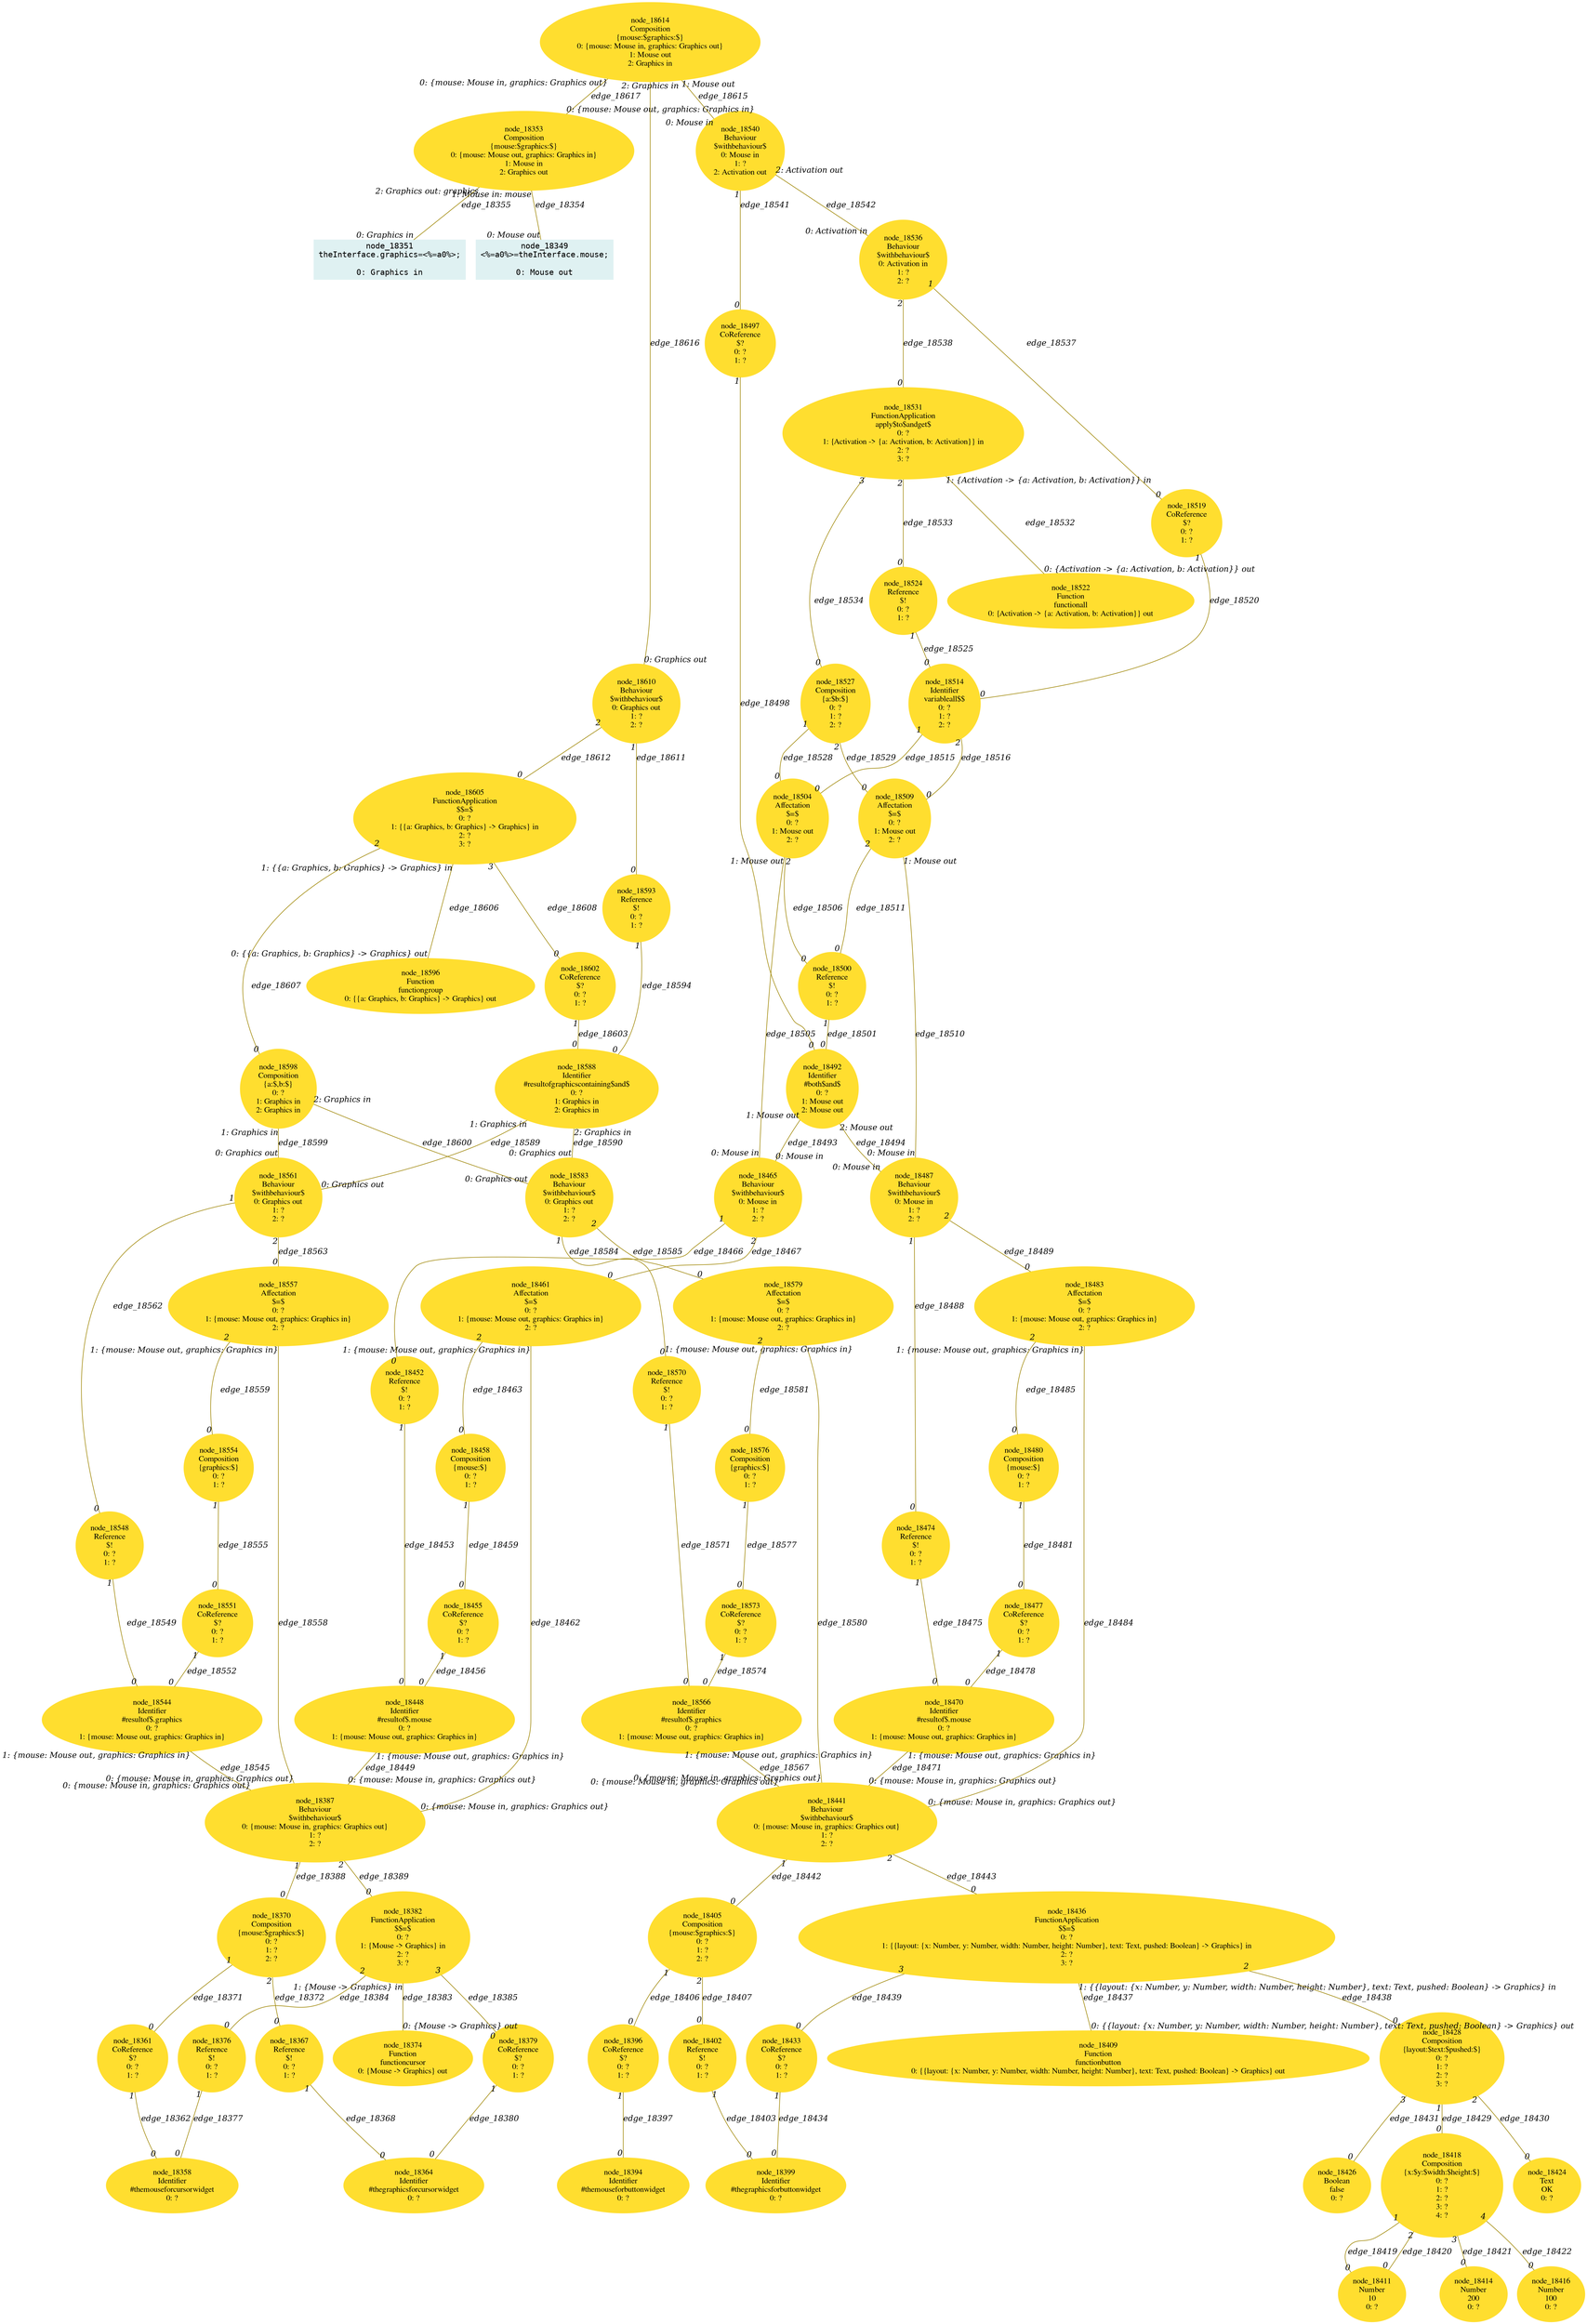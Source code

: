 digraph g{node_18349 [shape="box", style="filled", color="#dff1f2", fontname="Courier", label="node_18349
<%=a0%>=theInterface.mouse;

0: Mouse out" ]
node_18351 [shape="box", style="filled", color="#dff1f2", fontname="Courier", label="node_18351
theInterface.graphics=<%=a0%>;

0: Graphics in" ]
node_18353 [shape="ellipse", style="filled", color="#ffde2f", fontname="Times", label="node_18353
Composition
{mouse:$graphics:$}
0: {mouse: Mouse out, graphics: Graphics in}
1: Mouse in
2: Graphics out" ]
node_18358 [shape="ellipse", style="filled", color="#ffde2f", fontname="Times", label="node_18358
Identifier
#themouseforcursorwidget
0: ?" ]
node_18361 [shape="ellipse", style="filled", color="#ffde2f", fontname="Times", label="node_18361
CoReference
$?
0: ?
1: ?" ]
node_18364 [shape="ellipse", style="filled", color="#ffde2f", fontname="Times", label="node_18364
Identifier
#thegraphicsforcursorwidget
0: ?" ]
node_18367 [shape="ellipse", style="filled", color="#ffde2f", fontname="Times", label="node_18367
Reference
$!
0: ?
1: ?" ]
node_18370 [shape="ellipse", style="filled", color="#ffde2f", fontname="Times", label="node_18370
Composition
{mouse:$graphics:$}
0: ?
1: ?
2: ?" ]
node_18374 [shape="ellipse", style="filled", color="#ffde2f", fontname="Times", label="node_18374
Function
functioncursor
0: {Mouse -> Graphics} out" ]
node_18376 [shape="ellipse", style="filled", color="#ffde2f", fontname="Times", label="node_18376
Reference
$!
0: ?
1: ?" ]
node_18379 [shape="ellipse", style="filled", color="#ffde2f", fontname="Times", label="node_18379
CoReference
$?
0: ?
1: ?" ]
node_18382 [shape="ellipse", style="filled", color="#ffde2f", fontname="Times", label="node_18382
FunctionApplication
$$=$
0: ?
1: {Mouse -> Graphics} in
2: ?
3: ?" ]
node_18387 [shape="ellipse", style="filled", color="#ffde2f", fontname="Times", label="node_18387
Behaviour
$withbehaviour$
0: {mouse: Mouse in, graphics: Graphics out}
1: ?
2: ?" ]
node_18394 [shape="ellipse", style="filled", color="#ffde2f", fontname="Times", label="node_18394
Identifier
#themouseforbuttonwidget
0: ?" ]
node_18396 [shape="ellipse", style="filled", color="#ffde2f", fontname="Times", label="node_18396
CoReference
$?
0: ?
1: ?" ]
node_18399 [shape="ellipse", style="filled", color="#ffde2f", fontname="Times", label="node_18399
Identifier
#thegraphicsforbuttonwidget
0: ?" ]
node_18402 [shape="ellipse", style="filled", color="#ffde2f", fontname="Times", label="node_18402
Reference
$!
0: ?
1: ?" ]
node_18405 [shape="ellipse", style="filled", color="#ffde2f", fontname="Times", label="node_18405
Composition
{mouse:$graphics:$}
0: ?
1: ?
2: ?" ]
node_18409 [shape="ellipse", style="filled", color="#ffde2f", fontname="Times", label="node_18409
Function
functionbutton
0: {{layout: {x: Number, y: Number, width: Number, height: Number}, text: Text, pushed: Boolean} -> Graphics} out" ]
node_18411 [shape="ellipse", style="filled", color="#ffde2f", fontname="Times", label="node_18411
Number
10
0: ?" ]
node_18414 [shape="ellipse", style="filled", color="#ffde2f", fontname="Times", label="node_18414
Number
200
0: ?" ]
node_18416 [shape="ellipse", style="filled", color="#ffde2f", fontname="Times", label="node_18416
Number
100
0: ?" ]
node_18418 [shape="ellipse", style="filled", color="#ffde2f", fontname="Times", label="node_18418
Composition
{x:$y:$width:$height:$}
0: ?
1: ?
2: ?
3: ?
4: ?" ]
node_18424 [shape="ellipse", style="filled", color="#ffde2f", fontname="Times", label="node_18424
Text
OK
0: ?" ]
node_18426 [shape="ellipse", style="filled", color="#ffde2f", fontname="Times", label="node_18426
Boolean
false
0: ?" ]
node_18428 [shape="ellipse", style="filled", color="#ffde2f", fontname="Times", label="node_18428
Composition
{layout:$text:$pushed:$}
0: ?
1: ?
2: ?
3: ?" ]
node_18433 [shape="ellipse", style="filled", color="#ffde2f", fontname="Times", label="node_18433
CoReference
$?
0: ?
1: ?" ]
node_18436 [shape="ellipse", style="filled", color="#ffde2f", fontname="Times", label="node_18436
FunctionApplication
$$=$
0: ?
1: {{layout: {x: Number, y: Number, width: Number, height: Number}, text: Text, pushed: Boolean} -> Graphics} in
2: ?
3: ?" ]
node_18441 [shape="ellipse", style="filled", color="#ffde2f", fontname="Times", label="node_18441
Behaviour
$withbehaviour$
0: {mouse: Mouse in, graphics: Graphics out}
1: ?
2: ?" ]
node_18448 [shape="ellipse", style="filled", color="#ffde2f", fontname="Times", label="node_18448
Identifier
#resultof$.mouse
0: ?
1: {mouse: Mouse out, graphics: Graphics in}" ]
node_18452 [shape="ellipse", style="filled", color="#ffde2f", fontname="Times", label="node_18452
Reference
$!
0: ?
1: ?" ]
node_18455 [shape="ellipse", style="filled", color="#ffde2f", fontname="Times", label="node_18455
CoReference
$?
0: ?
1: ?" ]
node_18458 [shape="ellipse", style="filled", color="#ffde2f", fontname="Times", label="node_18458
Composition
{mouse:$}
0: ?
1: ?" ]
node_18461 [shape="ellipse", style="filled", color="#ffde2f", fontname="Times", label="node_18461
Affectation
$=$
0: ?
1: {mouse: Mouse out, graphics: Graphics in}
2: ?" ]
node_18465 [shape="ellipse", style="filled", color="#ffde2f", fontname="Times", label="node_18465
Behaviour
$withbehaviour$
0: Mouse in
1: ?
2: ?" ]
node_18470 [shape="ellipse", style="filled", color="#ffde2f", fontname="Times", label="node_18470
Identifier
#resultof$.mouse
0: ?
1: {mouse: Mouse out, graphics: Graphics in}" ]
node_18474 [shape="ellipse", style="filled", color="#ffde2f", fontname="Times", label="node_18474
Reference
$!
0: ?
1: ?" ]
node_18477 [shape="ellipse", style="filled", color="#ffde2f", fontname="Times", label="node_18477
CoReference
$?
0: ?
1: ?" ]
node_18480 [shape="ellipse", style="filled", color="#ffde2f", fontname="Times", label="node_18480
Composition
{mouse:$}
0: ?
1: ?" ]
node_18483 [shape="ellipse", style="filled", color="#ffde2f", fontname="Times", label="node_18483
Affectation
$=$
0: ?
1: {mouse: Mouse out, graphics: Graphics in}
2: ?" ]
node_18487 [shape="ellipse", style="filled", color="#ffde2f", fontname="Times", label="node_18487
Behaviour
$withbehaviour$
0: Mouse in
1: ?
2: ?" ]
node_18492 [shape="ellipse", style="filled", color="#ffde2f", fontname="Times", label="node_18492
Identifier
#both$and$
0: ?
1: Mouse out
2: Mouse out" ]
node_18497 [shape="ellipse", style="filled", color="#ffde2f", fontname="Times", label="node_18497
CoReference
$?
0: ?
1: ?" ]
node_18500 [shape="ellipse", style="filled", color="#ffde2f", fontname="Times", label="node_18500
Reference
$!
0: ?
1: ?" ]
node_18504 [shape="ellipse", style="filled", color="#ffde2f", fontname="Times", label="node_18504
Affectation
$=$
0: ?
1: Mouse out
2: ?" ]
node_18509 [shape="ellipse", style="filled", color="#ffde2f", fontname="Times", label="node_18509
Affectation
$=$
0: ?
1: Mouse out
2: ?" ]
node_18514 [shape="ellipse", style="filled", color="#ffde2f", fontname="Times", label="node_18514
Identifier
variableall$$
0: ?
1: ?
2: ?" ]
node_18519 [shape="ellipse", style="filled", color="#ffde2f", fontname="Times", label="node_18519
CoReference
$?
0: ?
1: ?" ]
node_18522 [shape="ellipse", style="filled", color="#ffde2f", fontname="Times", label="node_18522
Function
functionall
0: {Activation -> {a: Activation, b: Activation}} out" ]
node_18524 [shape="ellipse", style="filled", color="#ffde2f", fontname="Times", label="node_18524
Reference
$!
0: ?
1: ?" ]
node_18527 [shape="ellipse", style="filled", color="#ffde2f", fontname="Times", label="node_18527
Composition
{a:$b:$}
0: ?
1: ?
2: ?" ]
node_18531 [shape="ellipse", style="filled", color="#ffde2f", fontname="Times", label="node_18531
FunctionApplication
apply$to$andget$
0: ?
1: {Activation -> {a: Activation, b: Activation}} in
2: ?
3: ?" ]
node_18536 [shape="ellipse", style="filled", color="#ffde2f", fontname="Times", label="node_18536
Behaviour
$withbehaviour$
0: Activation in
1: ?
2: ?" ]
node_18540 [shape="ellipse", style="filled", color="#ffde2f", fontname="Times", label="node_18540
Behaviour
$withbehaviour$
0: Mouse in
1: ?
2: Activation out" ]
node_18544 [shape="ellipse", style="filled", color="#ffde2f", fontname="Times", label="node_18544
Identifier
#resultof$.graphics
0: ?
1: {mouse: Mouse out, graphics: Graphics in}" ]
node_18548 [shape="ellipse", style="filled", color="#ffde2f", fontname="Times", label="node_18548
Reference
$!
0: ?
1: ?" ]
node_18551 [shape="ellipse", style="filled", color="#ffde2f", fontname="Times", label="node_18551
CoReference
$?
0: ?
1: ?" ]
node_18554 [shape="ellipse", style="filled", color="#ffde2f", fontname="Times", label="node_18554
Composition
{graphics:$}
0: ?
1: ?" ]
node_18557 [shape="ellipse", style="filled", color="#ffde2f", fontname="Times", label="node_18557
Affectation
$=$
0: ?
1: {mouse: Mouse out, graphics: Graphics in}
2: ?" ]
node_18561 [shape="ellipse", style="filled", color="#ffde2f", fontname="Times", label="node_18561
Behaviour
$withbehaviour$
0: Graphics out
1: ?
2: ?" ]
node_18566 [shape="ellipse", style="filled", color="#ffde2f", fontname="Times", label="node_18566
Identifier
#resultof$.graphics
0: ?
1: {mouse: Mouse out, graphics: Graphics in}" ]
node_18570 [shape="ellipse", style="filled", color="#ffde2f", fontname="Times", label="node_18570
Reference
$!
0: ?
1: ?" ]
node_18573 [shape="ellipse", style="filled", color="#ffde2f", fontname="Times", label="node_18573
CoReference
$?
0: ?
1: ?" ]
node_18576 [shape="ellipse", style="filled", color="#ffde2f", fontname="Times", label="node_18576
Composition
{graphics:$}
0: ?
1: ?" ]
node_18579 [shape="ellipse", style="filled", color="#ffde2f", fontname="Times", label="node_18579
Affectation
$=$
0: ?
1: {mouse: Mouse out, graphics: Graphics in}
2: ?" ]
node_18583 [shape="ellipse", style="filled", color="#ffde2f", fontname="Times", label="node_18583
Behaviour
$withbehaviour$
0: Graphics out
1: ?
2: ?" ]
node_18588 [shape="ellipse", style="filled", color="#ffde2f", fontname="Times", label="node_18588
Identifier
#resultofgraphicscontaining$and$
0: ?
1: Graphics in
2: Graphics in" ]
node_18593 [shape="ellipse", style="filled", color="#ffde2f", fontname="Times", label="node_18593
Reference
$!
0: ?
1: ?" ]
node_18596 [shape="ellipse", style="filled", color="#ffde2f", fontname="Times", label="node_18596
Function
functiongroup
0: {{a: Graphics, b: Graphics} -> Graphics} out" ]
node_18598 [shape="ellipse", style="filled", color="#ffde2f", fontname="Times", label="node_18598
Composition
{a:$,b:$}
0: ?
1: Graphics in
2: Graphics in" ]
node_18602 [shape="ellipse", style="filled", color="#ffde2f", fontname="Times", label="node_18602
CoReference
$?
0: ?
1: ?" ]
node_18605 [shape="ellipse", style="filled", color="#ffde2f", fontname="Times", label="node_18605
FunctionApplication
$$=$
0: ?
1: {{a: Graphics, b: Graphics} -> Graphics} in
2: ?
3: ?" ]
node_18610 [shape="ellipse", style="filled", color="#ffde2f", fontname="Times", label="node_18610
Behaviour
$withbehaviour$
0: Graphics out
1: ?
2: ?" ]
node_18614 [shape="ellipse", style="filled", color="#ffde2f", fontname="Times", label="node_18614
Composition
{mouse:$graphics:$}
0: {mouse: Mouse in, graphics: Graphics out}
1: Mouse out
2: Graphics in" ]
node_18353 -> node_18349 [dir=none, arrowHead=none, fontname="Times-Italic", arrowsize=1, color="#9d8400", label="edge_18354",  headlabel="0: Mouse out", taillabel="1: Mouse in: mouse" ]
node_18353 -> node_18351 [dir=none, arrowHead=none, fontname="Times-Italic", arrowsize=1, color="#9d8400", label="edge_18355",  headlabel="0: Graphics in", taillabel="2: Graphics out: graphics" ]
node_18361 -> node_18358 [dir=none, arrowHead=none, fontname="Times-Italic", arrowsize=1, color="#9d8400", label="edge_18362",  headlabel="0", taillabel="1" ]
node_18367 -> node_18364 [dir=none, arrowHead=none, fontname="Times-Italic", arrowsize=1, color="#9d8400", label="edge_18368",  headlabel="0", taillabel="1" ]
node_18370 -> node_18361 [dir=none, arrowHead=none, fontname="Times-Italic", arrowsize=1, color="#9d8400", label="edge_18371",  headlabel="0", taillabel="1" ]
node_18370 -> node_18367 [dir=none, arrowHead=none, fontname="Times-Italic", arrowsize=1, color="#9d8400", label="edge_18372",  headlabel="0", taillabel="2" ]
node_18376 -> node_18358 [dir=none, arrowHead=none, fontname="Times-Italic", arrowsize=1, color="#9d8400", label="edge_18377",  headlabel="0", taillabel="1" ]
node_18379 -> node_18364 [dir=none, arrowHead=none, fontname="Times-Italic", arrowsize=1, color="#9d8400", label="edge_18380",  headlabel="0", taillabel="1" ]
node_18382 -> node_18374 [dir=none, arrowHead=none, fontname="Times-Italic", arrowsize=1, color="#9d8400", label="edge_18383",  headlabel="0: {Mouse -> Graphics} out", taillabel="1: {Mouse -> Graphics} in" ]
node_18382 -> node_18376 [dir=none, arrowHead=none, fontname="Times-Italic", arrowsize=1, color="#9d8400", label="edge_18384",  headlabel="0", taillabel="2" ]
node_18382 -> node_18379 [dir=none, arrowHead=none, fontname="Times-Italic", arrowsize=1, color="#9d8400", label="edge_18385",  headlabel="0", taillabel="3" ]
node_18387 -> node_18370 [dir=none, arrowHead=none, fontname="Times-Italic", arrowsize=1, color="#9d8400", label="edge_18388",  headlabel="0", taillabel="1" ]
node_18387 -> node_18382 [dir=none, arrowHead=none, fontname="Times-Italic", arrowsize=1, color="#9d8400", label="edge_18389",  headlabel="0", taillabel="2" ]
node_18396 -> node_18394 [dir=none, arrowHead=none, fontname="Times-Italic", arrowsize=1, color="#9d8400", label="edge_18397",  headlabel="0", taillabel="1" ]
node_18402 -> node_18399 [dir=none, arrowHead=none, fontname="Times-Italic", arrowsize=1, color="#9d8400", label="edge_18403",  headlabel="0", taillabel="1" ]
node_18405 -> node_18396 [dir=none, arrowHead=none, fontname="Times-Italic", arrowsize=1, color="#9d8400", label="edge_18406",  headlabel="0", taillabel="1" ]
node_18405 -> node_18402 [dir=none, arrowHead=none, fontname="Times-Italic", arrowsize=1, color="#9d8400", label="edge_18407",  headlabel="0", taillabel="2" ]
node_18418 -> node_18411 [dir=none, arrowHead=none, fontname="Times-Italic", arrowsize=1, color="#9d8400", label="edge_18419",  headlabel="0", taillabel="1" ]
node_18418 -> node_18411 [dir=none, arrowHead=none, fontname="Times-Italic", arrowsize=1, color="#9d8400", label="edge_18420",  headlabel="0", taillabel="2" ]
node_18418 -> node_18414 [dir=none, arrowHead=none, fontname="Times-Italic", arrowsize=1, color="#9d8400", label="edge_18421",  headlabel="0", taillabel="3" ]
node_18418 -> node_18416 [dir=none, arrowHead=none, fontname="Times-Italic", arrowsize=1, color="#9d8400", label="edge_18422",  headlabel="0", taillabel="4" ]
node_18428 -> node_18418 [dir=none, arrowHead=none, fontname="Times-Italic", arrowsize=1, color="#9d8400", label="edge_18429",  headlabel="0", taillabel="1" ]
node_18428 -> node_18424 [dir=none, arrowHead=none, fontname="Times-Italic", arrowsize=1, color="#9d8400", label="edge_18430",  headlabel="0", taillabel="2" ]
node_18428 -> node_18426 [dir=none, arrowHead=none, fontname="Times-Italic", arrowsize=1, color="#9d8400", label="edge_18431",  headlabel="0", taillabel="3" ]
node_18433 -> node_18399 [dir=none, arrowHead=none, fontname="Times-Italic", arrowsize=1, color="#9d8400", label="edge_18434",  headlabel="0", taillabel="1" ]
node_18436 -> node_18409 [dir=none, arrowHead=none, fontname="Times-Italic", arrowsize=1, color="#9d8400", label="edge_18437",  headlabel="0: {{layout: {x: Number, y: Number, width: Number, height: Number}, text: Text, pushed: Boolean} -> Graphics} out", taillabel="1: {{layout: {x: Number, y: Number, width: Number, height: Number}, text: Text, pushed: Boolean} -> Graphics} in" ]
node_18436 -> node_18428 [dir=none, arrowHead=none, fontname="Times-Italic", arrowsize=1, color="#9d8400", label="edge_18438",  headlabel="0", taillabel="2" ]
node_18436 -> node_18433 [dir=none, arrowHead=none, fontname="Times-Italic", arrowsize=1, color="#9d8400", label="edge_18439",  headlabel="0", taillabel="3" ]
node_18441 -> node_18405 [dir=none, arrowHead=none, fontname="Times-Italic", arrowsize=1, color="#9d8400", label="edge_18442",  headlabel="0", taillabel="1" ]
node_18441 -> node_18436 [dir=none, arrowHead=none, fontname="Times-Italic", arrowsize=1, color="#9d8400", label="edge_18443",  headlabel="0", taillabel="2" ]
node_18448 -> node_18387 [dir=none, arrowHead=none, fontname="Times-Italic", arrowsize=1, color="#9d8400", label="edge_18449",  headlabel="0: {mouse: Mouse in, graphics: Graphics out}", taillabel="1: {mouse: Mouse out, graphics: Graphics in}" ]
node_18452 -> node_18448 [dir=none, arrowHead=none, fontname="Times-Italic", arrowsize=1, color="#9d8400", label="edge_18453",  headlabel="0", taillabel="1" ]
node_18455 -> node_18448 [dir=none, arrowHead=none, fontname="Times-Italic", arrowsize=1, color="#9d8400", label="edge_18456",  headlabel="0", taillabel="1" ]
node_18458 -> node_18455 [dir=none, arrowHead=none, fontname="Times-Italic", arrowsize=1, color="#9d8400", label="edge_18459",  headlabel="0", taillabel="1" ]
node_18461 -> node_18387 [dir=none, arrowHead=none, fontname="Times-Italic", arrowsize=1, color="#9d8400", label="edge_18462",  headlabel="0: {mouse: Mouse in, graphics: Graphics out}", taillabel="1: {mouse: Mouse out, graphics: Graphics in}" ]
node_18461 -> node_18458 [dir=none, arrowHead=none, fontname="Times-Italic", arrowsize=1, color="#9d8400", label="edge_18463",  headlabel="0", taillabel="2" ]
node_18465 -> node_18452 [dir=none, arrowHead=none, fontname="Times-Italic", arrowsize=1, color="#9d8400", label="edge_18466",  headlabel="0", taillabel="1" ]
node_18465 -> node_18461 [dir=none, arrowHead=none, fontname="Times-Italic", arrowsize=1, color="#9d8400", label="edge_18467",  headlabel="0", taillabel="2" ]
node_18470 -> node_18441 [dir=none, arrowHead=none, fontname="Times-Italic", arrowsize=1, color="#9d8400", label="edge_18471",  headlabel="0: {mouse: Mouse in, graphics: Graphics out}", taillabel="1: {mouse: Mouse out, graphics: Graphics in}" ]
node_18474 -> node_18470 [dir=none, arrowHead=none, fontname="Times-Italic", arrowsize=1, color="#9d8400", label="edge_18475",  headlabel="0", taillabel="1" ]
node_18477 -> node_18470 [dir=none, arrowHead=none, fontname="Times-Italic", arrowsize=1, color="#9d8400", label="edge_18478",  headlabel="0", taillabel="1" ]
node_18480 -> node_18477 [dir=none, arrowHead=none, fontname="Times-Italic", arrowsize=1, color="#9d8400", label="edge_18481",  headlabel="0", taillabel="1" ]
node_18483 -> node_18441 [dir=none, arrowHead=none, fontname="Times-Italic", arrowsize=1, color="#9d8400", label="edge_18484",  headlabel="0: {mouse: Mouse in, graphics: Graphics out}", taillabel="1: {mouse: Mouse out, graphics: Graphics in}" ]
node_18483 -> node_18480 [dir=none, arrowHead=none, fontname="Times-Italic", arrowsize=1, color="#9d8400", label="edge_18485",  headlabel="0", taillabel="2" ]
node_18487 -> node_18474 [dir=none, arrowHead=none, fontname="Times-Italic", arrowsize=1, color="#9d8400", label="edge_18488",  headlabel="0", taillabel="1" ]
node_18487 -> node_18483 [dir=none, arrowHead=none, fontname="Times-Italic", arrowsize=1, color="#9d8400", label="edge_18489",  headlabel="0", taillabel="2" ]
node_18492 -> node_18465 [dir=none, arrowHead=none, fontname="Times-Italic", arrowsize=1, color="#9d8400", label="edge_18493",  headlabel="0: Mouse in", taillabel="1: Mouse out" ]
node_18492 -> node_18487 [dir=none, arrowHead=none, fontname="Times-Italic", arrowsize=1, color="#9d8400", label="edge_18494",  headlabel="0: Mouse in", taillabel="2: Mouse out" ]
node_18497 -> node_18492 [dir=none, arrowHead=none, fontname="Times-Italic", arrowsize=1, color="#9d8400", label="edge_18498",  headlabel="0", taillabel="1" ]
node_18500 -> node_18492 [dir=none, arrowHead=none, fontname="Times-Italic", arrowsize=1, color="#9d8400", label="edge_18501",  headlabel="0", taillabel="1" ]
node_18504 -> node_18465 [dir=none, arrowHead=none, fontname="Times-Italic", arrowsize=1, color="#9d8400", label="edge_18505",  headlabel="0: Mouse in", taillabel="1: Mouse out" ]
node_18504 -> node_18500 [dir=none, arrowHead=none, fontname="Times-Italic", arrowsize=1, color="#9d8400", label="edge_18506",  headlabel="0", taillabel="2" ]
node_18509 -> node_18487 [dir=none, arrowHead=none, fontname="Times-Italic", arrowsize=1, color="#9d8400", label="edge_18510",  headlabel="0: Mouse in", taillabel="1: Mouse out" ]
node_18509 -> node_18500 [dir=none, arrowHead=none, fontname="Times-Italic", arrowsize=1, color="#9d8400", label="edge_18511",  headlabel="0", taillabel="2" ]
node_18514 -> node_18504 [dir=none, arrowHead=none, fontname="Times-Italic", arrowsize=1, color="#9d8400", label="edge_18515",  headlabel="0", taillabel="1" ]
node_18514 -> node_18509 [dir=none, arrowHead=none, fontname="Times-Italic", arrowsize=1, color="#9d8400", label="edge_18516",  headlabel="0", taillabel="2" ]
node_18519 -> node_18514 [dir=none, arrowHead=none, fontname="Times-Italic", arrowsize=1, color="#9d8400", label="edge_18520",  headlabel="0", taillabel="1" ]
node_18524 -> node_18514 [dir=none, arrowHead=none, fontname="Times-Italic", arrowsize=1, color="#9d8400", label="edge_18525",  headlabel="0", taillabel="1" ]
node_18527 -> node_18504 [dir=none, arrowHead=none, fontname="Times-Italic", arrowsize=1, color="#9d8400", label="edge_18528",  headlabel="0", taillabel="1" ]
node_18527 -> node_18509 [dir=none, arrowHead=none, fontname="Times-Italic", arrowsize=1, color="#9d8400", label="edge_18529",  headlabel="0", taillabel="2" ]
node_18531 -> node_18522 [dir=none, arrowHead=none, fontname="Times-Italic", arrowsize=1, color="#9d8400", label="edge_18532",  headlabel="0: {Activation -> {a: Activation, b: Activation}} out", taillabel="1: {Activation -> {a: Activation, b: Activation}} in" ]
node_18531 -> node_18524 [dir=none, arrowHead=none, fontname="Times-Italic", arrowsize=1, color="#9d8400", label="edge_18533",  headlabel="0", taillabel="2" ]
node_18531 -> node_18527 [dir=none, arrowHead=none, fontname="Times-Italic", arrowsize=1, color="#9d8400", label="edge_18534",  headlabel="0", taillabel="3" ]
node_18536 -> node_18519 [dir=none, arrowHead=none, fontname="Times-Italic", arrowsize=1, color="#9d8400", label="edge_18537",  headlabel="0", taillabel="1" ]
node_18536 -> node_18531 [dir=none, arrowHead=none, fontname="Times-Italic", arrowsize=1, color="#9d8400", label="edge_18538",  headlabel="0", taillabel="2" ]
node_18540 -> node_18497 [dir=none, arrowHead=none, fontname="Times-Italic", arrowsize=1, color="#9d8400", label="edge_18541",  headlabel="0", taillabel="1" ]
node_18540 -> node_18536 [dir=none, arrowHead=none, fontname="Times-Italic", arrowsize=1, color="#9d8400", label="edge_18542",  headlabel="0: Activation in", taillabel="2: Activation out" ]
node_18544 -> node_18387 [dir=none, arrowHead=none, fontname="Times-Italic", arrowsize=1, color="#9d8400", label="edge_18545",  headlabel="0: {mouse: Mouse in, graphics: Graphics out}", taillabel="1: {mouse: Mouse out, graphics: Graphics in}" ]
node_18548 -> node_18544 [dir=none, arrowHead=none, fontname="Times-Italic", arrowsize=1, color="#9d8400", label="edge_18549",  headlabel="0", taillabel="1" ]
node_18551 -> node_18544 [dir=none, arrowHead=none, fontname="Times-Italic", arrowsize=1, color="#9d8400", label="edge_18552",  headlabel="0", taillabel="1" ]
node_18554 -> node_18551 [dir=none, arrowHead=none, fontname="Times-Italic", arrowsize=1, color="#9d8400", label="edge_18555",  headlabel="0", taillabel="1" ]
node_18557 -> node_18387 [dir=none, arrowHead=none, fontname="Times-Italic", arrowsize=1, color="#9d8400", label="edge_18558",  headlabel="0: {mouse: Mouse in, graphics: Graphics out}", taillabel="1: {mouse: Mouse out, graphics: Graphics in}" ]
node_18557 -> node_18554 [dir=none, arrowHead=none, fontname="Times-Italic", arrowsize=1, color="#9d8400", label="edge_18559",  headlabel="0", taillabel="2" ]
node_18561 -> node_18548 [dir=none, arrowHead=none, fontname="Times-Italic", arrowsize=1, color="#9d8400", label="edge_18562",  headlabel="0", taillabel="1" ]
node_18561 -> node_18557 [dir=none, arrowHead=none, fontname="Times-Italic", arrowsize=1, color="#9d8400", label="edge_18563",  headlabel="0", taillabel="2" ]
node_18566 -> node_18441 [dir=none, arrowHead=none, fontname="Times-Italic", arrowsize=1, color="#9d8400", label="edge_18567",  headlabel="0: {mouse: Mouse in, graphics: Graphics out}", taillabel="1: {mouse: Mouse out, graphics: Graphics in}" ]
node_18570 -> node_18566 [dir=none, arrowHead=none, fontname="Times-Italic", arrowsize=1, color="#9d8400", label="edge_18571",  headlabel="0", taillabel="1" ]
node_18573 -> node_18566 [dir=none, arrowHead=none, fontname="Times-Italic", arrowsize=1, color="#9d8400", label="edge_18574",  headlabel="0", taillabel="1" ]
node_18576 -> node_18573 [dir=none, arrowHead=none, fontname="Times-Italic", arrowsize=1, color="#9d8400", label="edge_18577",  headlabel="0", taillabel="1" ]
node_18579 -> node_18441 [dir=none, arrowHead=none, fontname="Times-Italic", arrowsize=1, color="#9d8400", label="edge_18580",  headlabel="0: {mouse: Mouse in, graphics: Graphics out}", taillabel="1: {mouse: Mouse out, graphics: Graphics in}" ]
node_18579 -> node_18576 [dir=none, arrowHead=none, fontname="Times-Italic", arrowsize=1, color="#9d8400", label="edge_18581",  headlabel="0", taillabel="2" ]
node_18583 -> node_18570 [dir=none, arrowHead=none, fontname="Times-Italic", arrowsize=1, color="#9d8400", label="edge_18584",  headlabel="0", taillabel="1" ]
node_18583 -> node_18579 [dir=none, arrowHead=none, fontname="Times-Italic", arrowsize=1, color="#9d8400", label="edge_18585",  headlabel="0", taillabel="2" ]
node_18588 -> node_18561 [dir=none, arrowHead=none, fontname="Times-Italic", arrowsize=1, color="#9d8400", label="edge_18589",  headlabel="0: Graphics out", taillabel="1: Graphics in" ]
node_18588 -> node_18583 [dir=none, arrowHead=none, fontname="Times-Italic", arrowsize=1, color="#9d8400", label="edge_18590",  headlabel="0: Graphics out", taillabel="2: Graphics in" ]
node_18593 -> node_18588 [dir=none, arrowHead=none, fontname="Times-Italic", arrowsize=1, color="#9d8400", label="edge_18594",  headlabel="0", taillabel="1" ]
node_18598 -> node_18561 [dir=none, arrowHead=none, fontname="Times-Italic", arrowsize=1, color="#9d8400", label="edge_18599",  headlabel="0: Graphics out", taillabel="1: Graphics in" ]
node_18598 -> node_18583 [dir=none, arrowHead=none, fontname="Times-Italic", arrowsize=1, color="#9d8400", label="edge_18600",  headlabel="0: Graphics out", taillabel="2: Graphics in" ]
node_18602 -> node_18588 [dir=none, arrowHead=none, fontname="Times-Italic", arrowsize=1, color="#9d8400", label="edge_18603",  headlabel="0", taillabel="1" ]
node_18605 -> node_18596 [dir=none, arrowHead=none, fontname="Times-Italic", arrowsize=1, color="#9d8400", label="edge_18606",  headlabel="0: {{a: Graphics, b: Graphics} -> Graphics} out", taillabel="1: {{a: Graphics, b: Graphics} -> Graphics} in" ]
node_18605 -> node_18598 [dir=none, arrowHead=none, fontname="Times-Italic", arrowsize=1, color="#9d8400", label="edge_18607",  headlabel="0", taillabel="2" ]
node_18605 -> node_18602 [dir=none, arrowHead=none, fontname="Times-Italic", arrowsize=1, color="#9d8400", label="edge_18608",  headlabel="0", taillabel="3" ]
node_18610 -> node_18593 [dir=none, arrowHead=none, fontname="Times-Italic", arrowsize=1, color="#9d8400", label="edge_18611",  headlabel="0", taillabel="1" ]
node_18610 -> node_18605 [dir=none, arrowHead=none, fontname="Times-Italic", arrowsize=1, color="#9d8400", label="edge_18612",  headlabel="0", taillabel="2" ]
node_18614 -> node_18540 [dir=none, arrowHead=none, fontname="Times-Italic", arrowsize=1, color="#9d8400", label="edge_18615",  headlabel="0: Mouse in", taillabel="1: Mouse out" ]
node_18614 -> node_18610 [dir=none, arrowHead=none, fontname="Times-Italic", arrowsize=1, color="#9d8400", label="edge_18616",  headlabel="0: Graphics out", taillabel="2: Graphics in" ]
node_18614 -> node_18353 [dir=none, arrowHead=none, fontname="Times-Italic", arrowsize=1, color="#9d8400", label="edge_18617",  headlabel="0: {mouse: Mouse out, graphics: Graphics in}", taillabel="0: {mouse: Mouse in, graphics: Graphics out}" ]
}